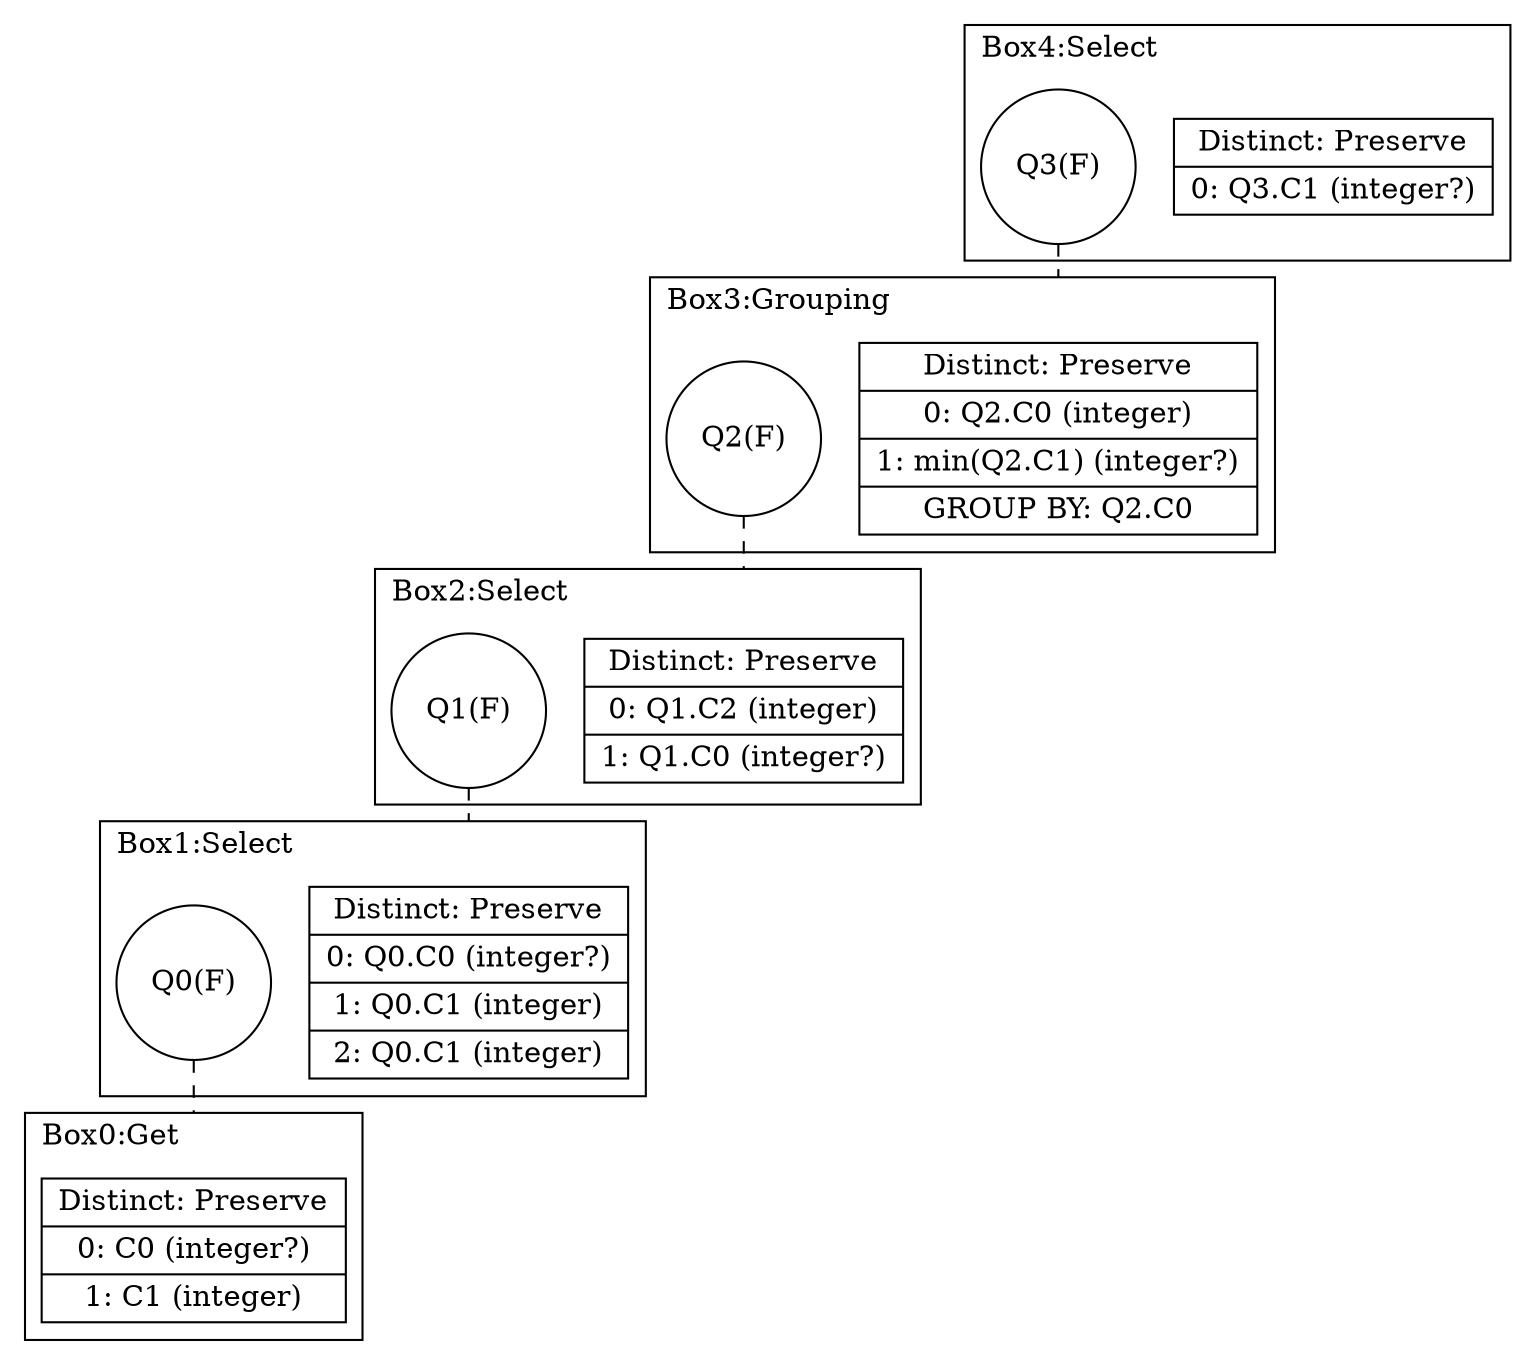 digraph G {
    compound = true
    labeljust = l
    label = ""
    node [ shape = box ]
    subgraph cluster4 {
        label = "Box4:Select"
        boxhead4 [ shape = record, label = "{ Distinct: Preserve| 0: Q3.C1 (integer?) }" ]
        {
            rank = same
            node [ shape = circle ]
            Q3 [ label = "Q3(F)" ]
        }
    }
    subgraph cluster3 {
        label = "Box3:Grouping"
        boxhead3 [ shape = record, label = "{ Distinct: Preserve| 0: Q2.C0 (integer)| 1: min(Q2.C1) (integer?)| GROUP BY: Q2.C0 }" ]
        {
            rank = same
            node [ shape = circle ]
            Q2 [ label = "Q2(F)" ]
        }
    }
    subgraph cluster2 {
        label = "Box2:Select"
        boxhead2 [ shape = record, label = "{ Distinct: Preserve| 0: Q1.C2 (integer)| 1: Q1.C0 (integer?) }" ]
        {
            rank = same
            node [ shape = circle ]
            Q1 [ label = "Q1(F)" ]
        }
    }
    subgraph cluster1 {
        label = "Box1:Select"
        boxhead1 [ shape = record, label = "{ Distinct: Preserve| 0: Q0.C0 (integer?)| 1: Q0.C1 (integer)| 2: Q0.C1 (integer) }" ]
        {
            rank = same
            node [ shape = circle ]
            Q0 [ label = "Q0(F)" ]
        }
    }
    subgraph cluster0 {
        label = "Box0:Get"
        boxhead0 [ shape = record, label = "{ Distinct: Preserve| 0: C0 (integer?)| 1: C1 (integer) }" ]
        {
            rank = same
        }
    }
    edge [ arrowhead = none, style = dashed ]
    Q3 -> boxhead3 [ lhead = cluster3 ]
    Q2 -> boxhead2 [ lhead = cluster2 ]
    Q1 -> boxhead1 [ lhead = cluster1 ]
    Q0 -> boxhead0 [ lhead = cluster0 ]
}
